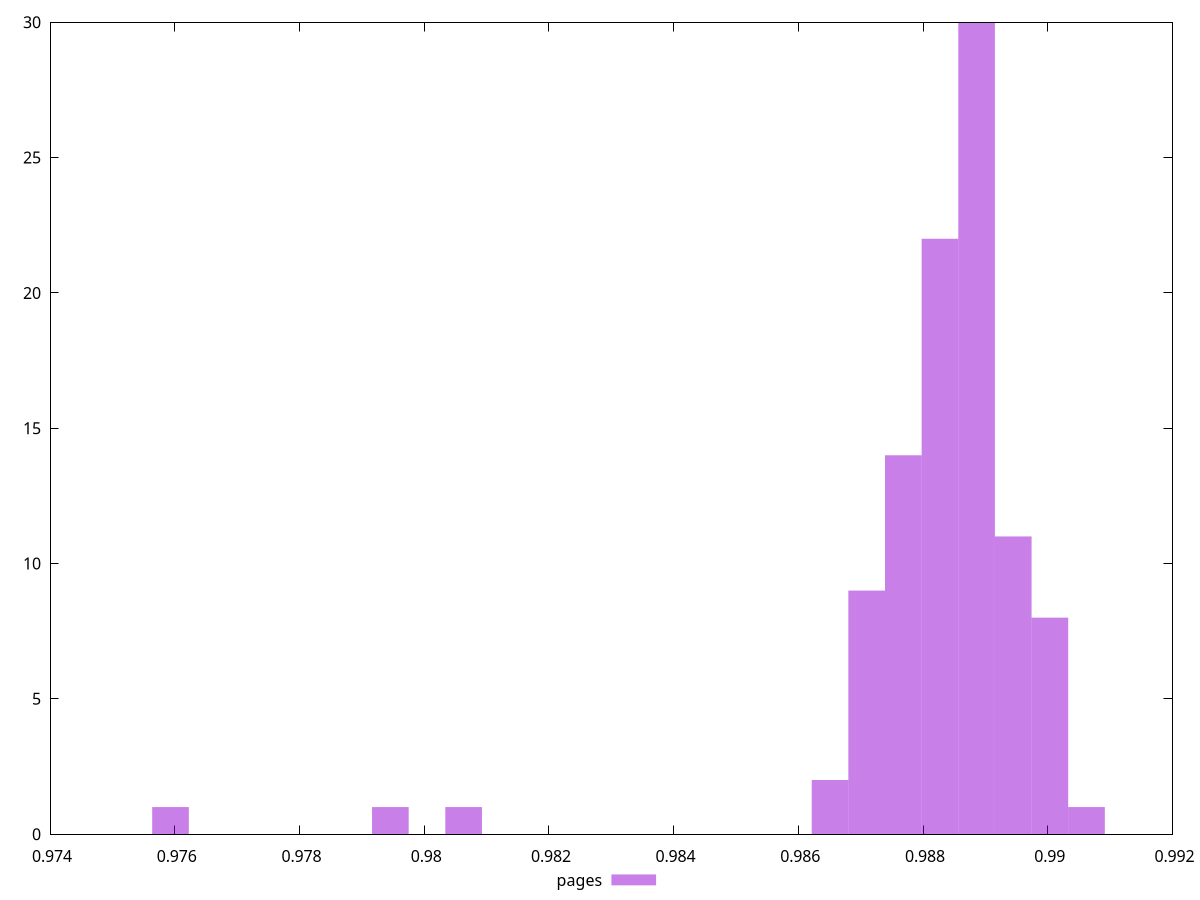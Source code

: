 $_pages <<EOF
0.9759324181694262 1
0.9806328753309888 1
0.9900337896541138 8
0.9882711182185279 22
0.9894462325089185 11
0.9870960039281372 9
0.9888586753637232 30
0.9876835610733325 14
0.9865084467829419 2
0.9906213467993091 1
0.9794577610405981 1
EOF
set key outside below
set terminal pngcairo
set output "report_00006_2020-11-02T20-21-41.718Z/bootup-time/pages//hist.png"
set yrange [0:30]
set boxwidth 0.0005875571451953198
set style fill transparent solid 0.5 noborder
plot $_pages title "pages" with boxes ,